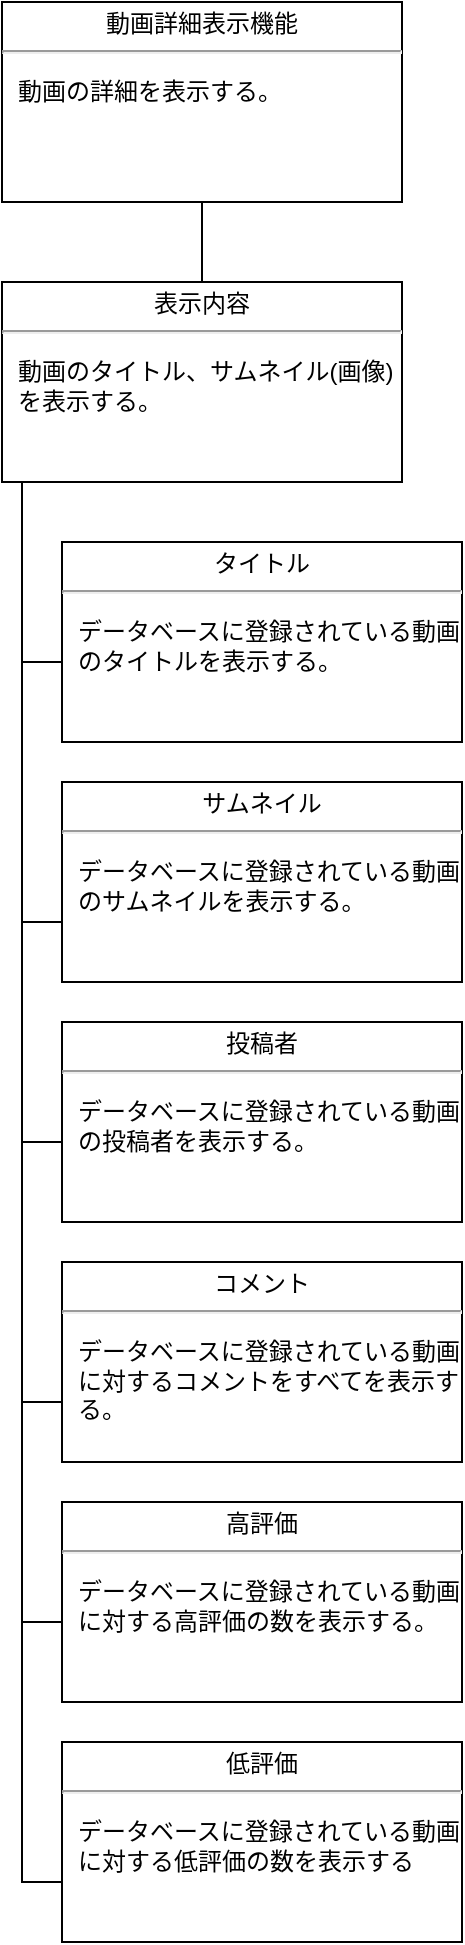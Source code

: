 <mxfile version="14.6.13" type="device"><diagram id="3q8DmHN7vmCkUKKWq3EM" name="ページ1"><mxGraphModel dx="1326" dy="626" grid="1" gridSize="10" guides="1" tooltips="1" connect="1" arrows="1" fold="1" page="1" pageScale="1" pageWidth="827" pageHeight="1169" math="0" shadow="0"><root><mxCell id="0"/><mxCell id="1" parent="0"/><mxCell id="uLBzzEugCAjxn1qEGmEh-2" value="&lt;p style=&quot;margin: 0px ; margin-top: 4px ; text-align: center&quot;&gt;動画詳細表示機能&lt;/p&gt;&lt;hr&gt;&lt;p&gt;&lt;/p&gt;&lt;p style=&quot;margin: 0px ; margin-left: 8px ; text-align: left&quot;&gt;動画の詳細を表示する。&lt;/p&gt;" style="shape=rect;overflow=fill;html=1;whiteSpace=wrap;align=center;" parent="1" vertex="1"><mxGeometry x="320" y="20" width="200" height="100" as="geometry"/></mxCell><mxCell id="uLBzzEugCAjxn1qEGmEh-9" value="&lt;p style=&quot;margin: 0px ; margin-top: 4px ; text-align: center&quot;&gt;サムネイル&lt;/p&gt;&lt;hr&gt;&lt;p&gt;&lt;/p&gt;&lt;p style=&quot;margin: 0px ; margin-left: 8px ; text-align: left&quot;&gt;データベースに登録されている動画のサムネイルを表示する。&lt;br&gt;&lt;/p&gt;" style="shape=rect;overflow=fill;html=1;whiteSpace=wrap;align=center;" parent="1" vertex="1"><mxGeometry x="350" y="410" width="200" height="100" as="geometry"/></mxCell><mxCell id="uLBzzEugCAjxn1qEGmEh-10" value="&lt;p style=&quot;margin: 0px ; margin-top: 4px ; text-align: center&quot;&gt;表示内容&lt;/p&gt;&lt;hr&gt;&lt;p&gt;&lt;/p&gt;&lt;p style=&quot;margin: 0px ; margin-left: 8px ; text-align: left&quot;&gt;動画のタイトル、サムネイル(画像)を表示する。&lt;/p&gt;" style="shape=rect;overflow=fill;html=1;whiteSpace=wrap;align=center;" parent="1" vertex="1"><mxGeometry x="320" y="160" width="200" height="100" as="geometry"/></mxCell><mxCell id="uLBzzEugCAjxn1qEGmEh-14" value="&lt;p style=&quot;margin: 4px 0px 0px&quot;&gt;タイトル&lt;/p&gt;&lt;hr&gt;&lt;p&gt;&lt;/p&gt;&lt;p style=&quot;margin: 0px 0px 0px 8px ; text-align: left&quot;&gt;データベースに登録されている動画のタイトルを表示する。&lt;/p&gt;" style="shape=rect;overflow=fill;html=1;whiteSpace=wrap;align=center;" parent="1" vertex="1"><mxGeometry x="350" y="290" width="200" height="100" as="geometry"/></mxCell><mxCell id="uLBzzEugCAjxn1qEGmEh-24" value="" style="endArrow=none;html=1;entryX=0.5;entryY=1;entryDx=0;entryDy=0;exitX=0.5;exitY=0;exitDx=0;exitDy=0;" parent="1" source="uLBzzEugCAjxn1qEGmEh-10" target="uLBzzEugCAjxn1qEGmEh-2" edge="1"><mxGeometry width="50" height="50" relative="1" as="geometry"><mxPoint x="325" y="330" as="sourcePoint"/><mxPoint x="295" y="120" as="targetPoint"/></mxGeometry></mxCell><mxCell id="uLBzzEugCAjxn1qEGmEh-33" value="" style="shape=partialRectangle;whiteSpace=wrap;html=1;bottom=1;right=1;left=1;top=0;fillColor=none;routingCenterX=-0.5;direction=south;" parent="1" vertex="1"><mxGeometry x="330" y="350" width="20" height="130" as="geometry"/></mxCell><mxCell id="uLBzzEugCAjxn1qEGmEh-34" value="" style="endArrow=none;html=1;exitX=0;exitY=1;exitDx=0;exitDy=0;" parent="1" source="uLBzzEugCAjxn1qEGmEh-33" edge="1"><mxGeometry width="50" height="50" relative="1" as="geometry"><mxPoint x="205" y="337" as="sourcePoint"/><mxPoint x="330" y="260" as="targetPoint"/></mxGeometry></mxCell><mxCell id="dwfb9ambvckm260_lIJh-1" value="&lt;p style=&quot;margin: 0px ; margin-top: 4px ; text-align: center&quot;&gt;コメント&lt;/p&gt;&lt;hr&gt;&lt;p&gt;&lt;/p&gt;&lt;p style=&quot;margin: 0px ; margin-left: 8px ; text-align: left&quot;&gt;データベースに登録されている動画に対するコメントをすべてを表示する。&lt;br&gt;&lt;/p&gt;" style="shape=rect;overflow=fill;html=1;whiteSpace=wrap;align=center;" parent="1" vertex="1"><mxGeometry x="350" y="650" width="200" height="100" as="geometry"/></mxCell><mxCell id="dwfb9ambvckm260_lIJh-2" value="&lt;p style=&quot;margin: 4px 0px 0px&quot;&gt;投稿者&lt;/p&gt;&lt;hr&gt;&lt;p&gt;&lt;/p&gt;&lt;p style=&quot;margin: 0px 0px 0px 8px ; text-align: left&quot;&gt;データベースに登録されている動画の投稿者を表示する。&lt;/p&gt;" style="shape=rect;overflow=fill;html=1;whiteSpace=wrap;align=center;" parent="1" vertex="1"><mxGeometry x="350" y="530" width="200" height="100" as="geometry"/></mxCell><mxCell id="dwfb9ambvckm260_lIJh-3" value="" style="shape=partialRectangle;whiteSpace=wrap;html=1;bottom=1;right=1;left=1;top=0;fillColor=none;routingCenterX=-0.5;direction=south;" parent="1" vertex="1"><mxGeometry x="330" y="590" width="20" height="130" as="geometry"/></mxCell><mxCell id="dwfb9ambvckm260_lIJh-4" value="" style="endArrow=none;html=1;exitX=0;exitY=1;exitDx=0;exitDy=0;entryX=1;entryY=1;entryDx=0;entryDy=0;" parent="1" source="dwfb9ambvckm260_lIJh-3" target="uLBzzEugCAjxn1qEGmEh-33" edge="1"><mxGeometry width="50" height="50" relative="1" as="geometry"><mxPoint x="205" y="577" as="sourcePoint"/><mxPoint x="330" y="500" as="targetPoint"/></mxGeometry></mxCell><mxCell id="dwfb9ambvckm260_lIJh-5" value="&lt;p style=&quot;margin: 0px ; margin-top: 4px ; text-align: center&quot;&gt;低評価&lt;/p&gt;&lt;hr&gt;&lt;p&gt;&lt;/p&gt;&lt;p style=&quot;margin: 0px ; margin-left: 8px ; text-align: left&quot;&gt;データベースに登録されている動画に対する低評価の数を表示する&lt;br&gt;&lt;/p&gt;" style="shape=rect;overflow=fill;html=1;whiteSpace=wrap;align=center;" parent="1" vertex="1"><mxGeometry x="350" y="890" width="200" height="100" as="geometry"/></mxCell><mxCell id="dwfb9ambvckm260_lIJh-6" value="&lt;p style=&quot;margin: 4px 0px 0px&quot;&gt;高評価&lt;/p&gt;&lt;hr&gt;&lt;p&gt;&lt;/p&gt;&lt;p style=&quot;margin: 0px 0px 0px 8px ; text-align: left&quot;&gt;データベースに登録されている動画に対する高評価の数を表示する。&lt;/p&gt;" style="shape=rect;overflow=fill;html=1;whiteSpace=wrap;align=center;" parent="1" vertex="1"><mxGeometry x="350" y="770" width="200" height="100" as="geometry"/></mxCell><mxCell id="dwfb9ambvckm260_lIJh-7" value="" style="shape=partialRectangle;whiteSpace=wrap;html=1;bottom=1;right=1;left=1;top=0;fillColor=none;routingCenterX=-0.5;direction=south;" parent="1" vertex="1"><mxGeometry x="330" y="830" width="20" height="130" as="geometry"/></mxCell><mxCell id="dwfb9ambvckm260_lIJh-8" value="" style="endArrow=none;html=1;exitX=0;exitY=1;exitDx=0;exitDy=0;entryX=1;entryY=1;entryDx=0;entryDy=0;" parent="1" source="dwfb9ambvckm260_lIJh-7" edge="1"><mxGeometry width="50" height="50" relative="1" as="geometry"><mxPoint x="205" y="817" as="sourcePoint"/><mxPoint x="330" y="720" as="targetPoint"/></mxGeometry></mxCell></root></mxGraphModel></diagram></mxfile>